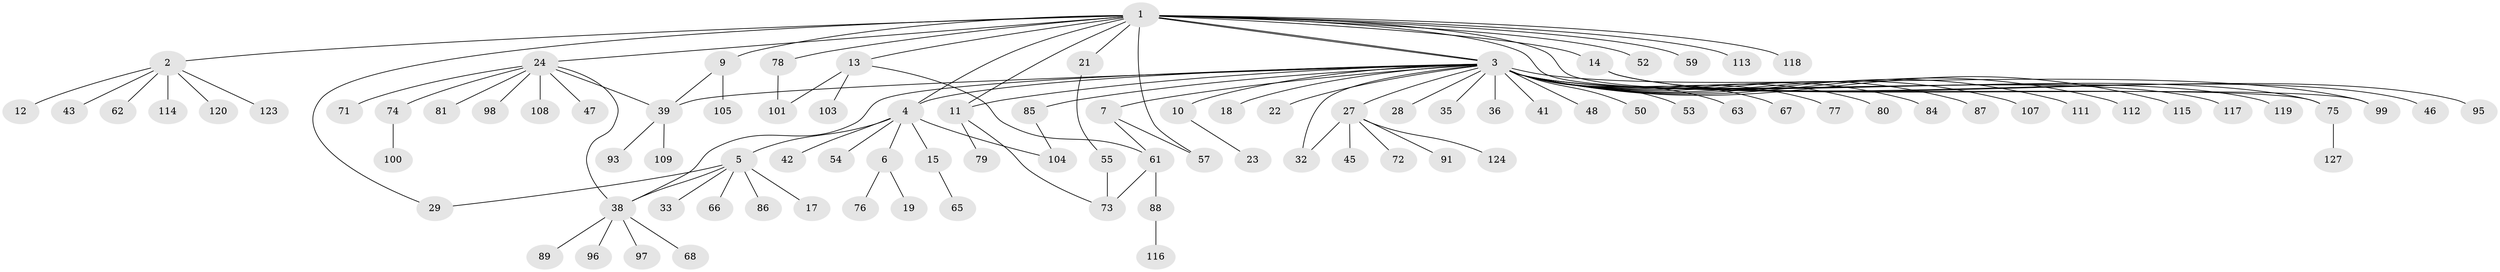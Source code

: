 // Generated by graph-tools (version 1.1) at 2025/23/03/03/25 07:23:55]
// undirected, 96 vertices, 112 edges
graph export_dot {
graph [start="1"]
  node [color=gray90,style=filled];
  1 [super="+25"];
  2 [super="+37"];
  3 [super="+8"];
  4 [super="+70"];
  5 [super="+34"];
  6 [super="+30"];
  7 [super="+16"];
  9 [super="+20"];
  10 [super="+56"];
  11 [super="+102"];
  12 [super="+49"];
  13 [super="+26"];
  14 [super="+90"];
  15;
  17;
  18;
  19;
  21 [super="+31"];
  22 [super="+51"];
  23;
  24 [super="+44"];
  27 [super="+121"];
  28;
  29;
  32 [super="+125"];
  33;
  35;
  36;
  38 [super="+40"];
  39 [super="+92"];
  41;
  42 [super="+69"];
  43;
  45 [super="+64"];
  46;
  47;
  48;
  50;
  52;
  53;
  54 [super="+58"];
  55;
  57 [super="+60"];
  59;
  61 [super="+122"];
  62;
  63;
  65;
  66;
  67;
  68;
  71;
  72;
  73 [super="+83"];
  74;
  75;
  76;
  77 [super="+82"];
  78;
  79;
  80;
  81;
  84;
  85 [super="+110"];
  86;
  87;
  88 [super="+94"];
  89;
  91 [super="+106"];
  93;
  95;
  96;
  97;
  98;
  99;
  100;
  101;
  103;
  104;
  105;
  107;
  108;
  109;
  111;
  112;
  113;
  114;
  115;
  116;
  117;
  118;
  119;
  120;
  123 [super="+126"];
  124;
  127;
  1 -- 2;
  1 -- 3;
  1 -- 3;
  1 -- 4;
  1 -- 9;
  1 -- 11;
  1 -- 13;
  1 -- 14;
  1 -- 21;
  1 -- 24;
  1 -- 29;
  1 -- 52;
  1 -- 59;
  1 -- 75;
  1 -- 78;
  1 -- 99;
  1 -- 113;
  1 -- 118;
  1 -- 57;
  2 -- 12;
  2 -- 62;
  2 -- 123;
  2 -- 120;
  2 -- 43;
  2 -- 114;
  3 -- 4;
  3 -- 7;
  3 -- 10;
  3 -- 11;
  3 -- 18;
  3 -- 27;
  3 -- 28;
  3 -- 32;
  3 -- 35;
  3 -- 36;
  3 -- 39;
  3 -- 41;
  3 -- 48;
  3 -- 50;
  3 -- 53;
  3 -- 63;
  3 -- 67;
  3 -- 75;
  3 -- 77;
  3 -- 80;
  3 -- 84;
  3 -- 87;
  3 -- 99;
  3 -- 112;
  3 -- 119;
  3 -- 115;
  3 -- 85;
  3 -- 22;
  3 -- 117;
  3 -- 107;
  3 -- 111;
  3 -- 38;
  4 -- 5;
  4 -- 6;
  4 -- 15;
  4 -- 42;
  4 -- 54;
  4 -- 104;
  5 -- 17;
  5 -- 33;
  5 -- 38;
  5 -- 66;
  5 -- 86;
  5 -- 29;
  6 -- 19;
  6 -- 76;
  7 -- 57;
  7 -- 61;
  9 -- 39;
  9 -- 105;
  10 -- 23;
  11 -- 73;
  11 -- 79;
  13 -- 101;
  13 -- 61;
  13 -- 103;
  14 -- 46;
  14 -- 95;
  15 -- 65;
  21 -- 55;
  24 -- 47;
  24 -- 98;
  24 -- 38;
  24 -- 39;
  24 -- 71;
  24 -- 74;
  24 -- 108;
  24 -- 81;
  27 -- 32;
  27 -- 45;
  27 -- 72;
  27 -- 91;
  27 -- 124;
  38 -- 68;
  38 -- 96;
  38 -- 97;
  38 -- 89;
  39 -- 93;
  39 -- 109;
  55 -- 73;
  61 -- 88;
  61 -- 73;
  74 -- 100;
  75 -- 127;
  78 -- 101;
  85 -- 104;
  88 -- 116;
}
